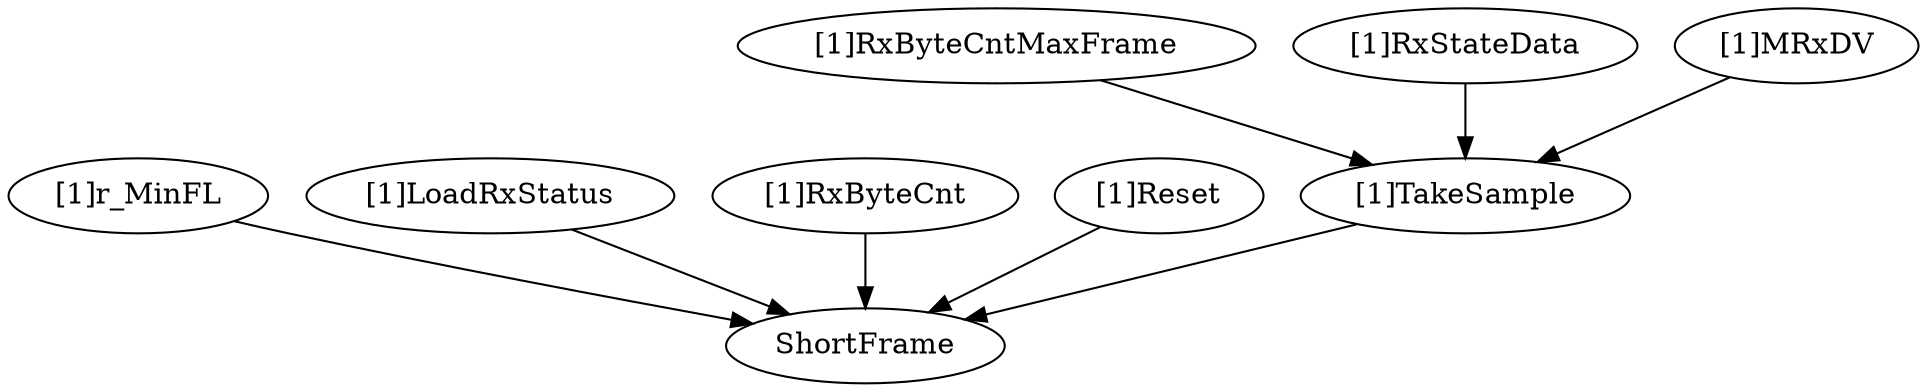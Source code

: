 strict digraph "" {
	"[1]TakeSample"	 [complexity=1,
		importance=0.0486141981193,
		rank=0.0486141981193];
	ShortFrame	 [complexity=0,
		importance=0.0252807209102,
		rank=0.0];
	"[1]TakeSample" -> ShortFrame;
	"[1]r_MinFL"	 [complexity=3,
		importance=0.0392409395621,
		rank=0.0130803131874];
	"[1]r_MinFL" -> ShortFrame;
	"[1]LoadRxStatus"	 [complexity=1,
		importance=0.0687596065652,
		rank=0.0687596065652];
	"[1]LoadRxStatus" -> ShortFrame;
	"[1]RxByteCnt"	 [complexity=3,
		importance=0.0392409395621,
		rank=0.0130803131874];
	"[1]RxByteCnt" -> ShortFrame;
	"[1]Reset"	 [complexity=1,
		importance=0.0898023813825,
		rank=0.0898023813825];
	"[1]Reset" -> ShortFrame;
	"[1]RxByteCntMaxFrame"	 [complexity=7,
		importance=0.0625744167712,
		rank=0.00893920239588];
	"[1]RxByteCntMaxFrame" -> "[1]TakeSample";
	"[1]RxStateData"	 [complexity=7,
		importance=0.0625744167712,
		rank=0.00893920239588];
	"[1]RxStateData" -> "[1]TakeSample";
	"[1]MRxDV"	 [complexity=7,
		importance=0.0625744167712,
		rank=0.00893920239588];
	"[1]MRxDV" -> "[1]TakeSample";
}
